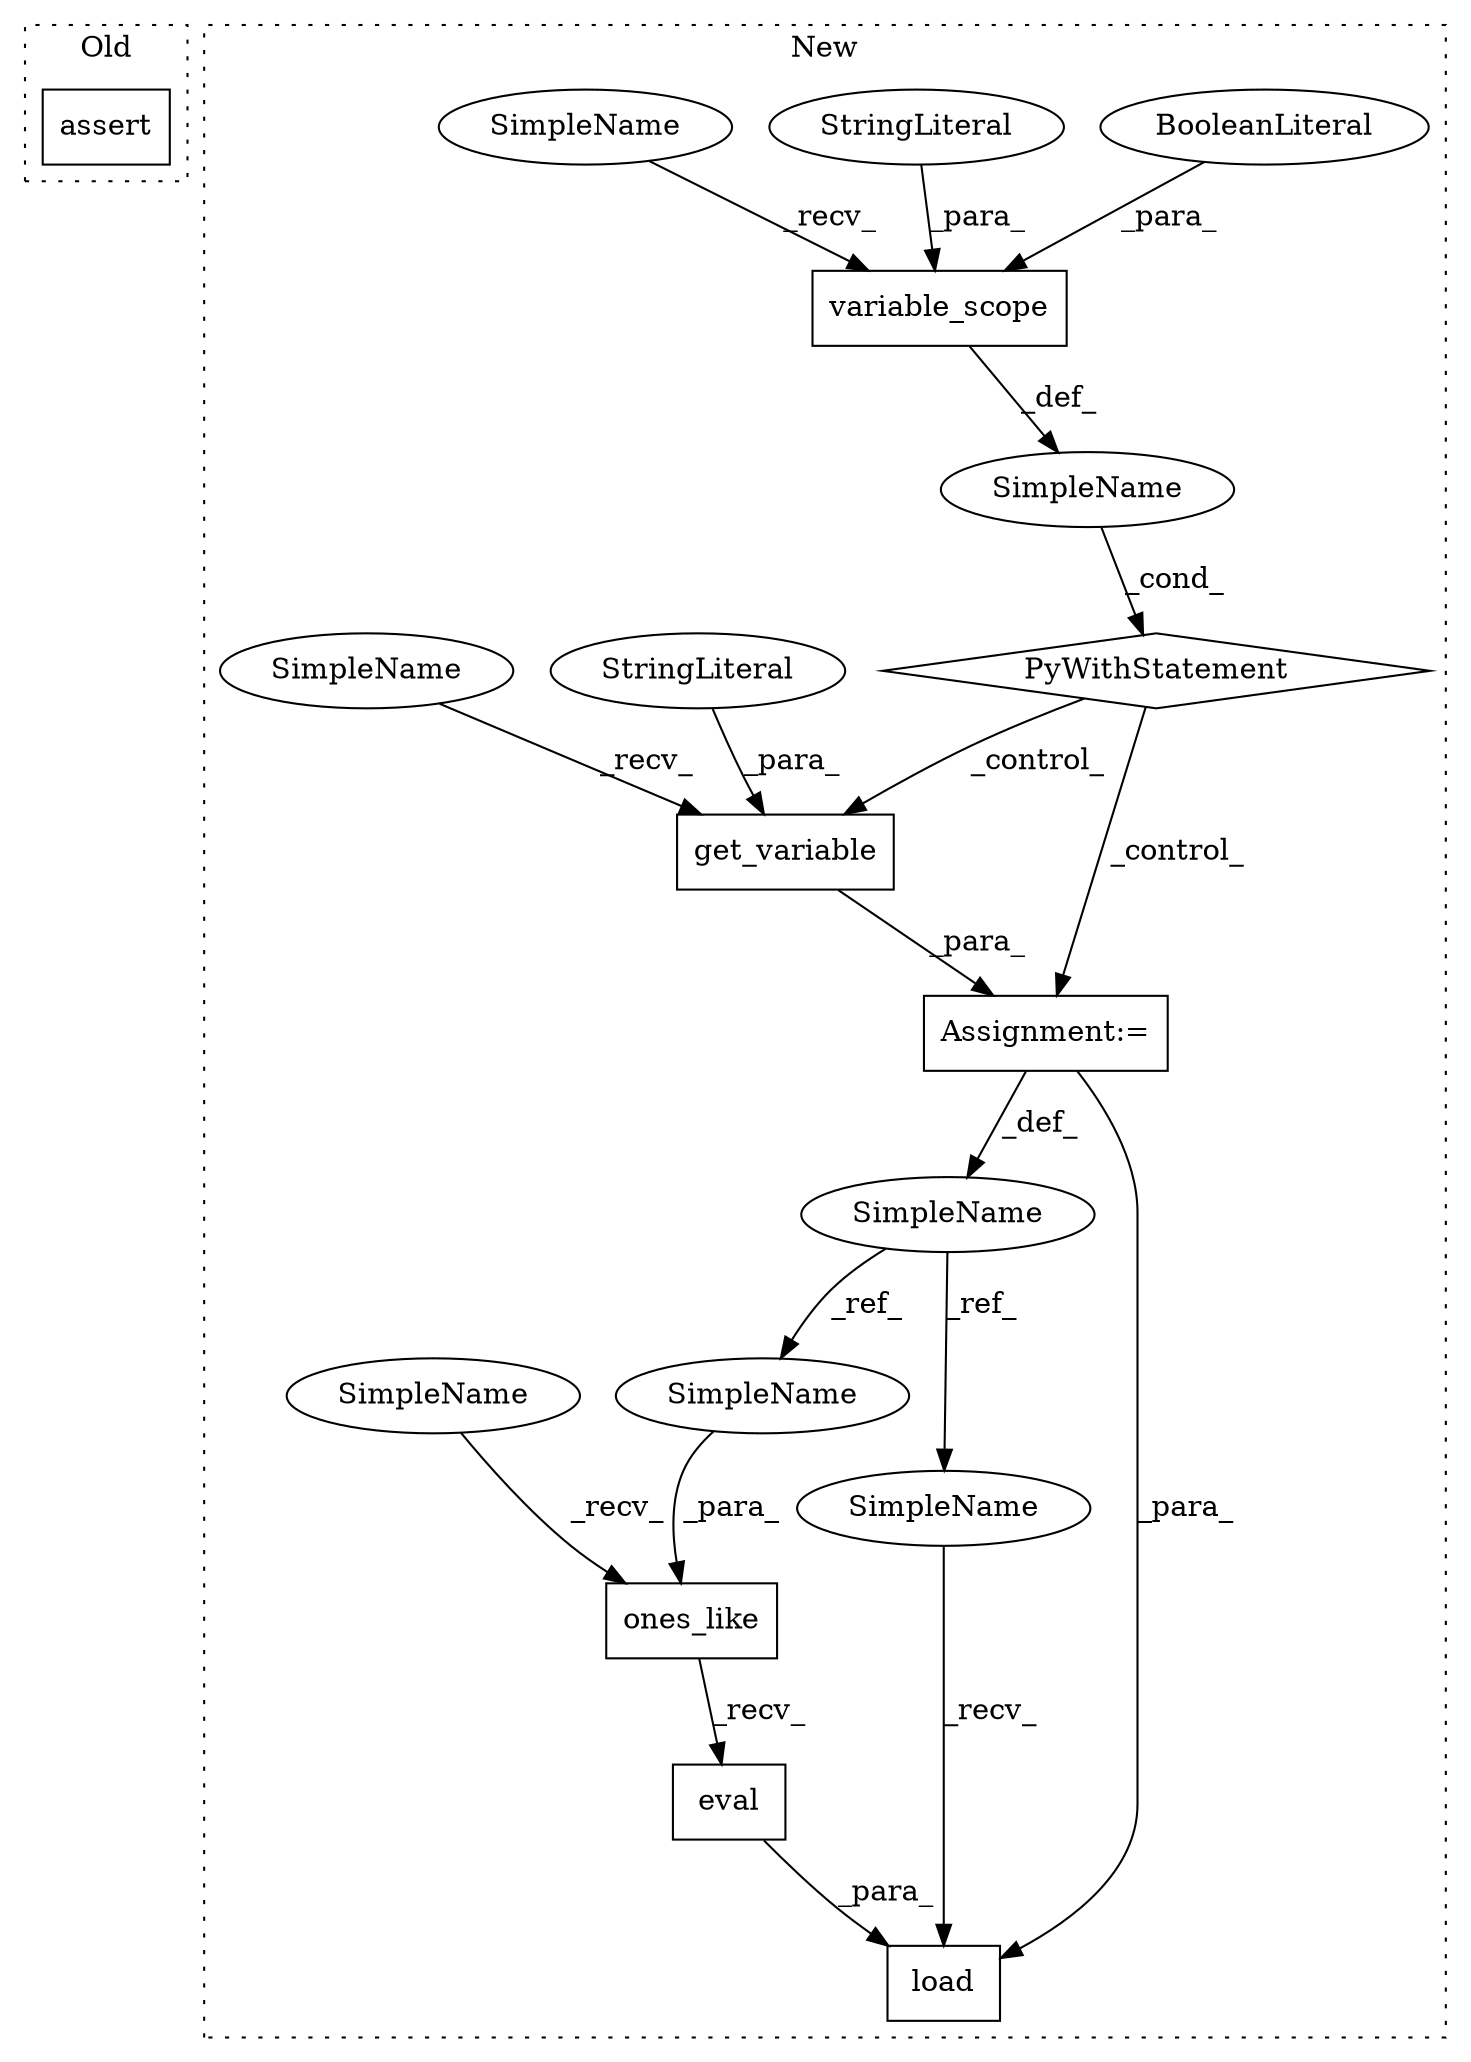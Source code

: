 digraph G {
subgraph cluster0 {
1 [label="assert" a="6" s="4935" l="7" shape="box"];
label = "Old";
style="dotted";
}
subgraph cluster1 {
2 [label="variable_scope" a="32" s="4391,4442" l="15,1" shape="box"];
3 [label="get_variable" a="32" s="4475,4500" l="13,1" shape="box"];
4 [label="SimpleName" a="42" s="" l="" shape="ellipse"];
5 [label="PyWithStatement" a="104" s="4370,4443" l="10,2" shape="diamond"];
6 [label="StringLiteral" a="45" s="4488" l="12" shape="ellipse"];
7 [label="Assignment:=" a="7" s="4463" l="1" shape="box"];
8 [label="eval" a="32" s="4562" l="6" shape="box"];
9 [label="ones_like" a="32" s="4540,4560" l="10,1" shape="box"];
10 [label="SimpleName" a="42" s="4453" l="10" shape="ellipse"];
11 [label="load" a="32" s="4524,4568" l="5,1" shape="box"];
12 [label="BooleanLiteral" a="9" s="4438" l="4" shape="ellipse"];
13 [label="StringLiteral" a="45" s="4406" l="31" shape="ellipse"];
14 [label="SimpleName" a="42" s="4513" l="10" shape="ellipse"];
15 [label="SimpleName" a="42" s="4550" l="10" shape="ellipse"];
16 [label="SimpleName" a="42" s="4380" l="10" shape="ellipse"];
17 [label="SimpleName" a="42" s="4464" l="10" shape="ellipse"];
18 [label="SimpleName" a="42" s="4529" l="10" shape="ellipse"];
label = "New";
style="dotted";
}
2 -> 4 [label="_def_"];
3 -> 7 [label="_para_"];
4 -> 5 [label="_cond_"];
5 -> 3 [label="_control_"];
5 -> 7 [label="_control_"];
6 -> 3 [label="_para_"];
7 -> 10 [label="_def_"];
7 -> 11 [label="_para_"];
8 -> 11 [label="_para_"];
9 -> 8 [label="_recv_"];
10 -> 14 [label="_ref_"];
10 -> 15 [label="_ref_"];
12 -> 2 [label="_para_"];
13 -> 2 [label="_para_"];
14 -> 11 [label="_recv_"];
15 -> 9 [label="_para_"];
16 -> 2 [label="_recv_"];
17 -> 3 [label="_recv_"];
18 -> 9 [label="_recv_"];
}